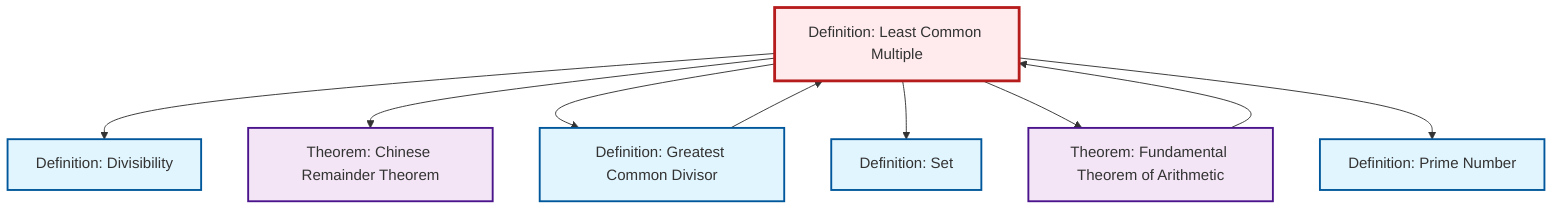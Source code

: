 graph TD
    classDef definition fill:#e1f5fe,stroke:#01579b,stroke-width:2px
    classDef theorem fill:#f3e5f5,stroke:#4a148c,stroke-width:2px
    classDef axiom fill:#fff3e0,stroke:#e65100,stroke-width:2px
    classDef example fill:#e8f5e9,stroke:#1b5e20,stroke-width:2px
    classDef current fill:#ffebee,stroke:#b71c1c,stroke-width:3px
    def-lcm["Definition: Least Common Multiple"]:::definition
    thm-fundamental-arithmetic["Theorem: Fundamental Theorem of Arithmetic"]:::theorem
    def-prime["Definition: Prime Number"]:::definition
    thm-chinese-remainder["Theorem: Chinese Remainder Theorem"]:::theorem
    def-divisibility["Definition: Divisibility"]:::definition
    def-set["Definition: Set"]:::definition
    def-gcd["Definition: Greatest Common Divisor"]:::definition
    def-lcm --> def-divisibility
    def-lcm --> thm-chinese-remainder
    def-lcm --> def-gcd
    def-gcd --> def-lcm
    def-lcm --> def-set
    def-lcm --> thm-fundamental-arithmetic
    thm-fundamental-arithmetic --> def-lcm
    def-lcm --> def-prime
    class def-lcm current